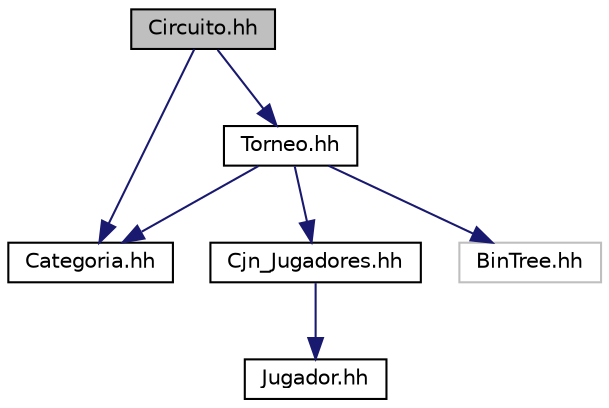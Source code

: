 digraph "Circuito.hh"
{
 // LATEX_PDF_SIZE
  edge [fontname="Helvetica",fontsize="10",labelfontname="Helvetica",labelfontsize="10"];
  node [fontname="Helvetica",fontsize="10",shape=record];
  Node1 [label="Circuito.hh",height=0.2,width=0.4,color="black", fillcolor="grey75", style="filled", fontcolor="black",tooltip="Especificación de la clase Circuito."];
  Node1 -> Node2 [color="midnightblue",fontsize="10",style="solid",fontname="Helvetica"];
  Node2 [label="Categoria.hh",height=0.2,width=0.4,color="black", fillcolor="white", style="filled",URL="$Categoria_8hh.html",tooltip="Especificación de la clase Categoria."];
  Node1 -> Node3 [color="midnightblue",fontsize="10",style="solid",fontname="Helvetica"];
  Node3 [label="Torneo.hh",height=0.2,width=0.4,color="black", fillcolor="white", style="filled",URL="$Torneo_8hh.html",tooltip="Especificación de la clase Torneo."];
  Node3 -> Node4 [color="midnightblue",fontsize="10",style="solid",fontname="Helvetica"];
  Node4 [label="Cjn_Jugadores.hh",height=0.2,width=0.4,color="black", fillcolor="white", style="filled",URL="$Cjn__Jugadores_8hh.html",tooltip="Especificación de la clase Cjn_Jugadores."];
  Node4 -> Node5 [color="midnightblue",fontsize="10",style="solid",fontname="Helvetica"];
  Node5 [label="Jugador.hh",height=0.2,width=0.4,color="black", fillcolor="white", style="filled",URL="$Jugador_8hh.html",tooltip="Especificación de la clase Jugador."];
  Node3 -> Node2 [color="midnightblue",fontsize="10",style="solid",fontname="Helvetica"];
  Node3 -> Node6 [color="midnightblue",fontsize="10",style="solid",fontname="Helvetica"];
  Node6 [label="BinTree.hh",height=0.2,width=0.4,color="grey75", fillcolor="white", style="filled",tooltip=" "];
}
